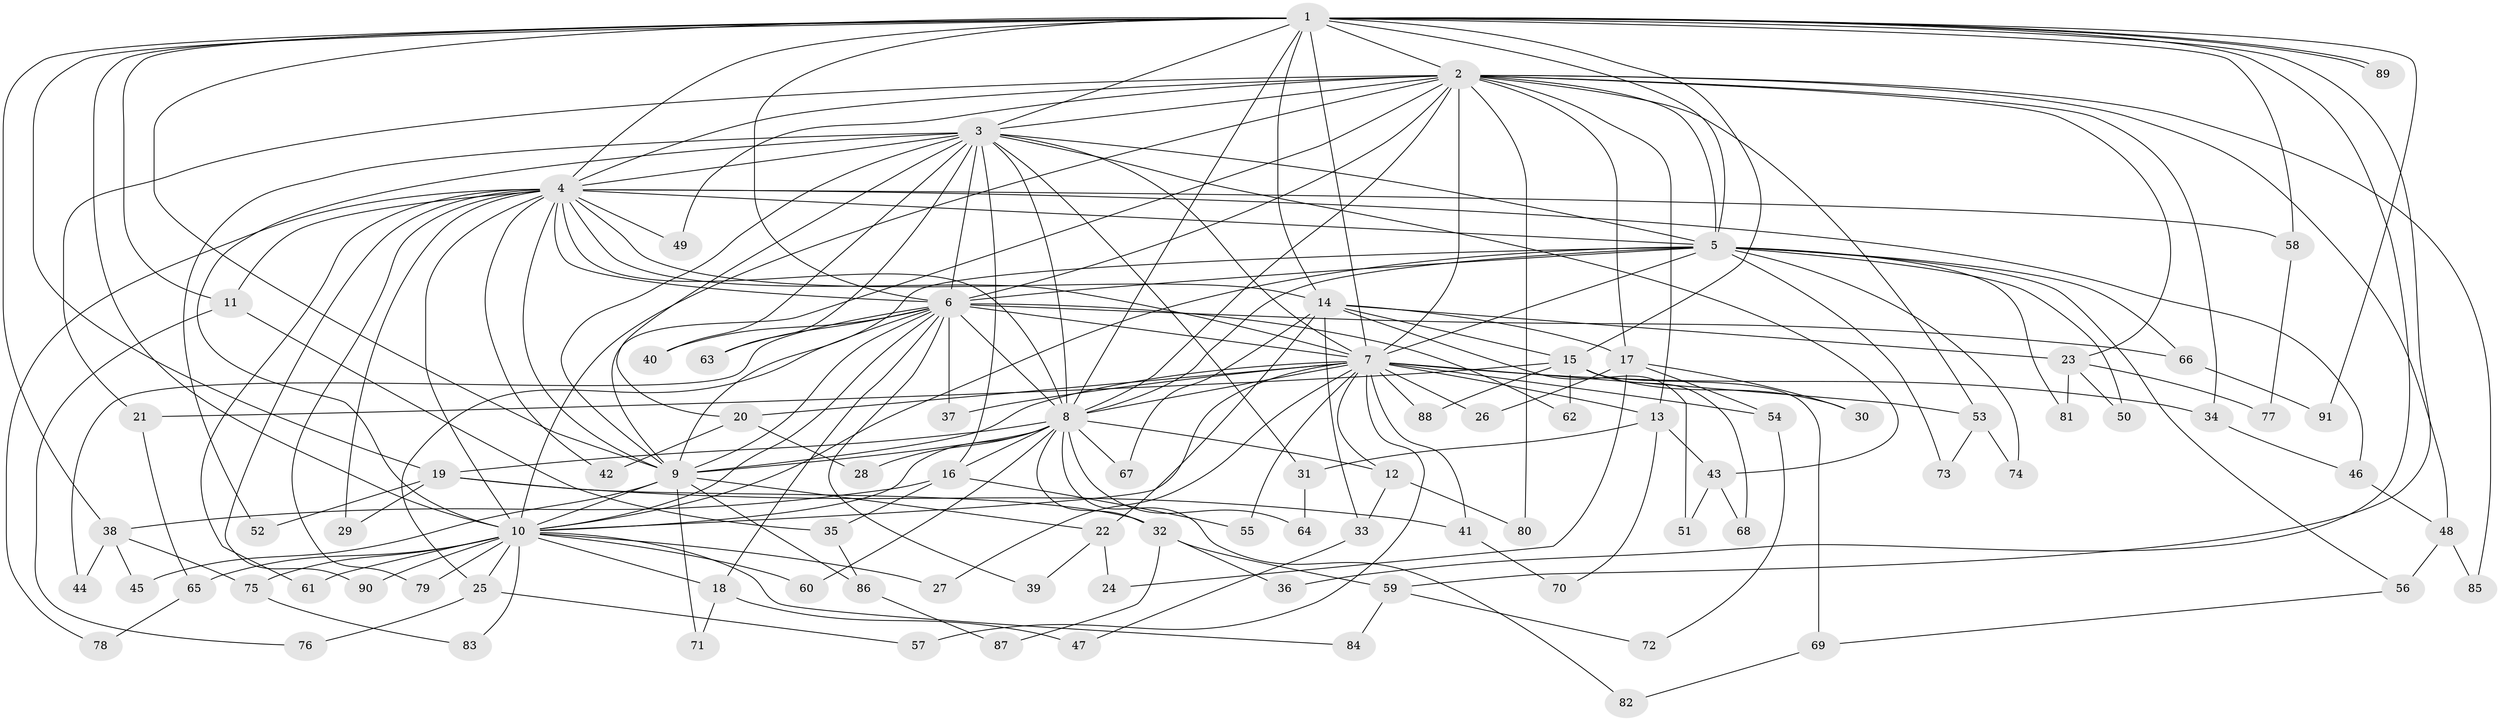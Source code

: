 // Generated by graph-tools (version 1.1) at 2025/01/03/09/25 03:01:25]
// undirected, 91 vertices, 207 edges
graph export_dot {
graph [start="1"]
  node [color=gray90,style=filled];
  1;
  2;
  3;
  4;
  5;
  6;
  7;
  8;
  9;
  10;
  11;
  12;
  13;
  14;
  15;
  16;
  17;
  18;
  19;
  20;
  21;
  22;
  23;
  24;
  25;
  26;
  27;
  28;
  29;
  30;
  31;
  32;
  33;
  34;
  35;
  36;
  37;
  38;
  39;
  40;
  41;
  42;
  43;
  44;
  45;
  46;
  47;
  48;
  49;
  50;
  51;
  52;
  53;
  54;
  55;
  56;
  57;
  58;
  59;
  60;
  61;
  62;
  63;
  64;
  65;
  66;
  67;
  68;
  69;
  70;
  71;
  72;
  73;
  74;
  75;
  76;
  77;
  78;
  79;
  80;
  81;
  82;
  83;
  84;
  85;
  86;
  87;
  88;
  89;
  90;
  91;
  1 -- 2;
  1 -- 3;
  1 -- 4;
  1 -- 5;
  1 -- 6;
  1 -- 7;
  1 -- 8;
  1 -- 9;
  1 -- 10;
  1 -- 11;
  1 -- 14;
  1 -- 15;
  1 -- 19;
  1 -- 36;
  1 -- 38;
  1 -- 58;
  1 -- 59;
  1 -- 89;
  1 -- 89;
  1 -- 91;
  2 -- 3;
  2 -- 4;
  2 -- 5;
  2 -- 6;
  2 -- 7;
  2 -- 8;
  2 -- 9;
  2 -- 10;
  2 -- 13;
  2 -- 17;
  2 -- 21;
  2 -- 23;
  2 -- 34;
  2 -- 48;
  2 -- 49;
  2 -- 53;
  2 -- 80;
  2 -- 85;
  3 -- 4;
  3 -- 5;
  3 -- 6;
  3 -- 7;
  3 -- 8;
  3 -- 9;
  3 -- 10;
  3 -- 16;
  3 -- 20;
  3 -- 31;
  3 -- 40;
  3 -- 43;
  3 -- 52;
  3 -- 63;
  4 -- 5;
  4 -- 6;
  4 -- 7;
  4 -- 8;
  4 -- 9;
  4 -- 10;
  4 -- 11;
  4 -- 14;
  4 -- 29;
  4 -- 42;
  4 -- 46;
  4 -- 49;
  4 -- 58;
  4 -- 61;
  4 -- 78;
  4 -- 79;
  4 -- 90;
  5 -- 6;
  5 -- 7;
  5 -- 8;
  5 -- 9;
  5 -- 10;
  5 -- 50;
  5 -- 56;
  5 -- 66;
  5 -- 73;
  5 -- 74;
  5 -- 81;
  6 -- 7;
  6 -- 8;
  6 -- 9;
  6 -- 10;
  6 -- 18;
  6 -- 25;
  6 -- 37;
  6 -- 39;
  6 -- 40;
  6 -- 44;
  6 -- 62;
  6 -- 63;
  6 -- 66;
  7 -- 8;
  7 -- 9;
  7 -- 10;
  7 -- 12;
  7 -- 13;
  7 -- 20;
  7 -- 26;
  7 -- 27;
  7 -- 34;
  7 -- 37;
  7 -- 41;
  7 -- 53;
  7 -- 54;
  7 -- 55;
  7 -- 57;
  7 -- 88;
  8 -- 9;
  8 -- 10;
  8 -- 12;
  8 -- 16;
  8 -- 19;
  8 -- 28;
  8 -- 32;
  8 -- 60;
  8 -- 64;
  8 -- 67;
  8 -- 82;
  9 -- 10;
  9 -- 22;
  9 -- 45;
  9 -- 71;
  9 -- 86;
  10 -- 18;
  10 -- 25;
  10 -- 27;
  10 -- 60;
  10 -- 61;
  10 -- 65;
  10 -- 75;
  10 -- 79;
  10 -- 83;
  10 -- 84;
  10 -- 90;
  11 -- 35;
  11 -- 76;
  12 -- 33;
  12 -- 80;
  13 -- 31;
  13 -- 43;
  13 -- 70;
  14 -- 15;
  14 -- 17;
  14 -- 22;
  14 -- 23;
  14 -- 33;
  14 -- 51;
  14 -- 67;
  15 -- 21;
  15 -- 30;
  15 -- 62;
  15 -- 68;
  15 -- 69;
  15 -- 88;
  16 -- 35;
  16 -- 38;
  16 -- 55;
  17 -- 24;
  17 -- 26;
  17 -- 30;
  17 -- 54;
  18 -- 47;
  18 -- 71;
  19 -- 29;
  19 -- 32;
  19 -- 41;
  19 -- 52;
  20 -- 28;
  20 -- 42;
  21 -- 65;
  22 -- 24;
  22 -- 39;
  23 -- 50;
  23 -- 77;
  23 -- 81;
  25 -- 57;
  25 -- 76;
  31 -- 64;
  32 -- 36;
  32 -- 59;
  32 -- 87;
  33 -- 47;
  34 -- 46;
  35 -- 86;
  38 -- 44;
  38 -- 45;
  38 -- 75;
  41 -- 70;
  43 -- 51;
  43 -- 68;
  46 -- 48;
  48 -- 56;
  48 -- 85;
  53 -- 73;
  53 -- 74;
  54 -- 72;
  56 -- 69;
  58 -- 77;
  59 -- 72;
  59 -- 84;
  65 -- 78;
  66 -- 91;
  69 -- 82;
  75 -- 83;
  86 -- 87;
}
